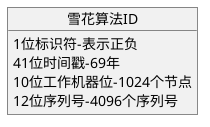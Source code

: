 @startuml
'https://plantuml.com/class-diagram

object 雪花算法ID{
 1位标识符-表示正负
 41位时间戳-69年
 10位工作机器位-1024个节点
 12位序列号-4096个序列号
}

@enduml